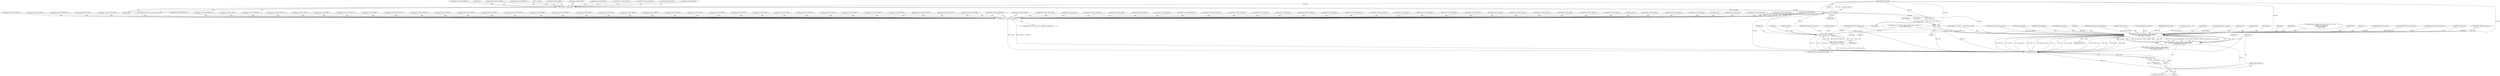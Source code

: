 digraph "0_file_447558595a3650db2886cd2f416ad0beba965801@pointer" {
"1000424" [label="(Call,cvt_flip(m->in_type, flip))"];
"1000237" [label="(Call,cvt_flip(m->in_type, flip))"];
"1000111" [label="(MethodParameterIn,int flip)"];
"1000422" [label="(Call,in_type = cvt_flip(m->in_type, flip))"];
"1002617" [label="(Call,!flip)"];
"1002615" [label="(Call,flip = !flip)"];
"1002653" [label="(Call,match(ms, ml.magic, ml.nmagic, s, nbytes, offset + o,\n\t\t    mode, text, flip, recursion_level, printed_something,\n\t\t    need_separator, returnval))"];
"1002651" [label="(Call,rv = match(ms, ml.magic, ml.nmagic, s, nbytes, offset + o,\n\t\t    mode, text, flip, recursion_level, printed_something,\n\t\t    need_separator, returnval))"];
"1002674" [label="(Call,rv != 1)"];
"1002681" [label="(Return,return rv;)"];
"1002705" [label="(Call,mconvert(ms, m, flip))"];
"1002704" [label="(Call,!mconvert(ms, m, flip))"];
"1000484" [label="(JumpTarget,case FILE_OPMINUS:)"];
"1000810" [label="(JumpTarget,case FILE_OPXOR:)"];
"1001045" [label="(JumpTarget,case FILE_OPMODULO:)"];
"1000105" [label="(MethodParameterIn,struct magic *m)"];
"1000103" [label="(MethodParameterIn,struct magic_set *ms)"];
"1002710" [label="(Literal,0)"];
"1001559" [label="(JumpTarget,case FILE_OPADD:)"];
"1002708" [label="(Identifier,flip)"];
"1002654" [label="(Identifier,ms)"];
"1000422" [label="(Call,in_type = cvt_flip(m->in_type, flip))"];
"1001027" [label="(JumpTarget,case FILE_OPMULTIPLY:)"];
"1002668" [label="(Identifier,flip)"];
"1000192" [label="(Call,fprintf(stderr, \"mget(type=%d, flag=%x, offset=%u, o=%zu, \"\n\t\t    \"nbytes=%zu, count=%u)\n\", m->type, m->flag, offset, o,\n\t\t    nbytes, count))"];
"1000257" [label="(JumpTarget,case FILE_BESHORT:)"];
"1002703" [label="(ControlStructure,if (!mconvert(ms, m, flip)))"];
"1000111" [label="(MethodParameterIn,int flip)"];
"1002667" [label="(Identifier,text)"];
"1002663" [label="(Call,offset + o)"];
"1000106" [label="(MethodParameterIn,size_t nbytes)"];
"1000112" [label="(MethodParameterIn,int recursion_level)"];
"1000638" [label="(JumpTarget,case FILE_OPMINUS:)"];
"1002065" [label="(JumpTarget,case FILE_OPMODULO:)"];
"1000413" [label="(Identifier,ms)"];
"1000276" [label="(JumpTarget,case FILE_LESHORT:)"];
"1000831" [label="(JumpTarget,case FILE_OPADD:)"];
"1000104" [label="(MethodParameterIn,const unsigned char *s)"];
"1000241" [label="(Identifier,flip)"];
"1001018" [label="(JumpTarget,case FILE_OPMINUS:)"];
"1000236" [label="(ControlStructure,switch (cvt_flip(m->in_type, flip)))"];
"1002669" [label="(Identifier,recursion_level)"];
"1002594" [label="(Call,OFFSET_OOB(nbytes, offset, 0))"];
"1000114" [label="(MethodParameterIn,int *need_separator)"];
"1002704" [label="(Call,!mconvert(ms, m, flip))"];
"1002707" [label="(Identifier,m)"];
"1001707" [label="(JumpTarget,case FILE_OPMODULO:)"];
"1000789" [label="(JumpTarget,case FILE_OPOR:)"];
"1001200" [label="(JumpTarget,case FILE_OPADD:)"];
"1001348" [label="(JumpTarget,case FILE_OPMODULO:)"];
"1000302" [label="(JumpTarget,case FILE_BELONG:)"];
"1002191" [label="(JumpTarget,case FILE_OPADD:)"];
"1002209" [label="(JumpTarget,case FILE_OPMULTIPLY:)"];
"1000502" [label="(JumpTarget,case FILE_OPDIVIDE:)"];
"1000424" [label="(Call,cvt_flip(m->in_type, flip))"];
"1001009" [label="(JumpTarget,case FILE_OPADD:)"];
"1000750" [label="(JumpTarget,case FILE_LESHORT:)"];
"1001163" [label="(JumpTarget,case FILE_OPXOR:)"];
"1001991" [label="(JumpTarget,case FILE_OPMULTIPLY:)"];
"1001071" [label="(JumpTarget,case FILE_BEID3:)"];
"1002652" [label="(Identifier,rv)"];
"1002028" [label="(JumpTarget,case FILE_OPDIVIDE:)"];
"1001089" [label="(JumpTarget,case FILE_OPAND:)"];
"1002616" [label="(Identifier,flip)"];
"1000991" [label="(JumpTarget,case FILE_OPOR:)"];
"1000475" [label="(JumpTarget,case FILE_OPADD:)"];
"1002681" [label="(Return,return rv;)"];
"1000982" [label="(JumpTarget,case FILE_OPAND:)"];
"1000768" [label="(JumpTarget,case FILE_OPAND:)"];
"1000575" [label="(JumpTarget,case FILE_OPOR:)"];
"1000238" [label="(Call,m->in_type)"];
"1001880" [label="(JumpTarget,case FILE_OPXOR:)"];
"1000303" [label="(JumpTarget,case FILE_BEID3:)"];
"1002671" [label="(Identifier,need_separator)"];
"1000214" [label="(Call,file_mdump(m))"];
"1002673" [label="(ControlStructure,if (rv != 1))"];
"1002670" [label="(Identifier,printed_something)"];
"1000295" [label="(JumpTarget,case FILE_LONG:)"];
"1000430" [label="(JumpTarget,case FILE_BYTE:)"];
"1001485" [label="(JumpTarget,case FILE_OPOR:)"];
"1002173" [label="(JumpTarget,case FILE_OPOR:)"];
"1000536" [label="(JumpTarget,case FILE_BESHORT:)"];
"1000250" [label="(JumpTarget,case FILE_SHORT:)"];
"1002615" [label="(Call,flip = !flip)"];
"1000457" [label="(JumpTarget,case FILE_OPOR:)"];
"1000237" [label="(Call,cvt_flip(m->in_type, flip))"];
"1000554" [label="(JumpTarget,case FILE_OPAND:)"];
"1000110" [label="(MethodParameterIn,int text)"];
"1001670" [label="(JumpTarget,case FILE_OPDIVIDE:)"];
"1000466" [label="(JumpTarget,case FILE_OPXOR:)"];
"1002617" [label="(Call,!flip)"];
"1000873" [label="(JumpTarget,case FILE_OPMULTIPLY:)"];
"1000374" [label="(JumpTarget,case FILE_MELONG:)"];
"1001788" [label="(JumpTarget,case FILE_MELONG:)"];
"1002622" [label="(Identifier,ms)"];
"1002661" [label="(Identifier,s)"];
"1000113" [label="(MethodParameterIn,int *printed_something)"];
"1000421" [label="(ControlStructure,switch (in_type = cvt_flip(m->in_type, flip)))"];
"1001311" [label="(JumpTarget,case FILE_OPDIVIDE:)"];
"1002705" [label="(Call,mconvert(ms, m, flip))"];
"1002712" [label="(Literal,1)"];
"1000493" [label="(JumpTarget,case FILE_OPMULTIPLY:)"];
"1001237" [label="(JumpTarget,case FILE_OPMINUS:)"];
"1001274" [label="(JumpTarget,case FILE_OPMULTIPLY:)"];
"1002146" [label="(JumpTarget,case FILE_LONG:)"];
"1000511" [label="(JumpTarget,case FILE_OPMODULO:)"];
"1001806" [label="(JumpTarget,case FILE_OPAND:)"];
"1001522" [label="(JumpTarget,case FILE_OPXOR:)"];
"1002713" [label="(MethodReturn,RET)"];
"1000107" [label="(MethodParameterIn,size_t o)"];
"1002164" [label="(JumpTarget,case FILE_OPAND:)"];
"1000425" [label="(Call,m->in_type)"];
"1000339" [label="(JumpTarget,case FILE_LELONG:)"];
"1002227" [label="(JumpTarget,case FILE_OPMODULO:)"];
"1000659" [label="(JumpTarget,case FILE_OPMULTIPLY:)"];
"1001036" [label="(JumpTarget,case FILE_OPDIVIDE:)"];
"1000964" [label="(JumpTarget,case FILE_SHORT:)"];
"1002394" [label="(Block,)"];
"1000617" [label="(JumpTarget,case FILE_OPADD:)"];
"1002621" [label="(Call,file_magicfind(ms, sbuf, &ml))"];
"1001596" [label="(JumpTarget,case FILE_OPMINUS:)"];
"1001917" [label="(JumpTarget,case FILE_OPADD:)"];
"1000701" [label="(JumpTarget,case FILE_OPMODULO:)"];
"1000243" [label="(JumpTarget,case FILE_BYTE:)"];
"1000338" [label="(JumpTarget,case FILE_LEID3:)"];
"1000852" [label="(JumpTarget,case FILE_OPMINUS:)"];
"1000109" [label="(MethodParameterIn,int mode)"];
"1000428" [label="(Identifier,flip)"];
"1002618" [label="(Identifier,flip)"];
"1001126" [label="(JumpTarget,case FILE_OPOR:)"];
"1000144" [label="(Call,recursion_level >= 20)"];
"1000680" [label="(JumpTarget,case FILE_OPDIVIDE:)"];
"1000894" [label="(JumpTarget,case FILE_OPDIVIDE:)"];
"1001429" [label="(JumpTarget,case FILE_LELONG:)"];
"1001843" [label="(JumpTarget,case FILE_OPOR:)"];
"1000157" [label="(Call,mcopy(ms, p, m->type, m->flag & INDIR, s, (uint32_t)(offset + o),\n\t    (uint32_t)nbytes, count))"];
"1001954" [label="(JumpTarget,case FILE_OPMINUS:)"];
"1002658" [label="(Call,ml.nmagic)"];
"1002682" [label="(Identifier,rv)"];
"1000115" [label="(MethodParameterIn,int *returnval)"];
"1001070" [label="(JumpTarget,case FILE_BELONG:)"];
"1002674" [label="(Call,rv != 1)"];
"1001448" [label="(JumpTarget,case FILE_OPAND:)"];
"1002349" [label="(Call,mcopy(ms, p, m->type, 0, s, offset, nbytes, count))"];
"1002200" [label="(JumpTarget,case FILE_OPMINUS:)"];
"1002651" [label="(Call,rv = match(ms, ml.magic, ml.nmagic, s, nbytes, offset + o,\n\t\t    mode, text, flip, recursion_level, printed_something,\n\t\t    need_separator, returnval))"];
"1000596" [label="(JumpTarget,case FILE_OPXOR:)"];
"1002675" [label="(Identifier,rv)"];
"1002676" [label="(Literal,1)"];
"1002252" [label="(JumpTarget,default:)"];
"1002666" [label="(Identifier,mode)"];
"1002182" [label="(JumpTarget,case FILE_OPXOR:)"];
"1002653" [label="(Call,match(ms, ml.magic, ml.nmagic, s, nbytes, offset + o,\n\t\t    mode, text, flip, recursion_level, printed_something,\n\t\t    need_separator, returnval))"];
"1002662" [label="(Identifier,nbytes)"];
"1002218" [label="(JumpTarget,case FILE_OPDIVIDE:)"];
"1000448" [label="(JumpTarget,case FILE_OPAND:)"];
"1000423" [label="(Identifier,in_type)"];
"1001430" [label="(JumpTarget,case FILE_LEID3:)"];
"1002388" [label="(Call,file_mdump(m))"];
"1000915" [label="(JumpTarget,case FILE_OPMODULO:)"];
"1001633" [label="(JumpTarget,case FILE_OPMULTIPLY:)"];
"1002679" [label="(Identifier,need_separator)"];
"1002706" [label="(Identifier,ms)"];
"1002655" [label="(Call,ml.magic)"];
"1001000" [label="(JumpTarget,case FILE_OPXOR:)"];
"1002612" [label="(Block,)"];
"1002672" [label="(Identifier,returnval)"];
"1000424" -> "1000422"  [label="AST: "];
"1000424" -> "1000428"  [label="CFG: "];
"1000425" -> "1000424"  [label="AST: "];
"1000428" -> "1000424"  [label="AST: "];
"1000422" -> "1000424"  [label="CFG: "];
"1000424" -> "1002713"  [label="DDG: flip"];
"1000424" -> "1002713"  [label="DDG: m->in_type"];
"1000424" -> "1000422"  [label="DDG: m->in_type"];
"1000424" -> "1000422"  [label="DDG: flip"];
"1000237" -> "1000424"  [label="DDG: m->in_type"];
"1000237" -> "1000424"  [label="DDG: flip"];
"1000111" -> "1000424"  [label="DDG: flip"];
"1000424" -> "1002617"  [label="DDG: flip"];
"1000424" -> "1002653"  [label="DDG: flip"];
"1000424" -> "1002705"  [label="DDG: flip"];
"1000237" -> "1000236"  [label="AST: "];
"1000237" -> "1000241"  [label="CFG: "];
"1000238" -> "1000237"  [label="AST: "];
"1000241" -> "1000237"  [label="AST: "];
"1000243" -> "1000237"  [label="CFG: "];
"1000250" -> "1000237"  [label="CFG: "];
"1000257" -> "1000237"  [label="CFG: "];
"1000276" -> "1000237"  [label="CFG: "];
"1000295" -> "1000237"  [label="CFG: "];
"1000302" -> "1000237"  [label="CFG: "];
"1000303" -> "1000237"  [label="CFG: "];
"1000338" -> "1000237"  [label="CFG: "];
"1000339" -> "1000237"  [label="CFG: "];
"1000374" -> "1000237"  [label="CFG: "];
"1000413" -> "1000237"  [label="CFG: "];
"1000111" -> "1000237"  [label="DDG: flip"];
"1000111" -> "1000102"  [label="AST: "];
"1000111" -> "1002713"  [label="DDG: flip"];
"1000111" -> "1002615"  [label="DDG: flip"];
"1000111" -> "1002617"  [label="DDG: flip"];
"1000111" -> "1002653"  [label="DDG: flip"];
"1000111" -> "1002705"  [label="DDG: flip"];
"1000422" -> "1000421"  [label="AST: "];
"1000423" -> "1000422"  [label="AST: "];
"1000430" -> "1000422"  [label="CFG: "];
"1000448" -> "1000422"  [label="CFG: "];
"1000457" -> "1000422"  [label="CFG: "];
"1000466" -> "1000422"  [label="CFG: "];
"1000475" -> "1000422"  [label="CFG: "];
"1000484" -> "1000422"  [label="CFG: "];
"1000493" -> "1000422"  [label="CFG: "];
"1000502" -> "1000422"  [label="CFG: "];
"1000511" -> "1000422"  [label="CFG: "];
"1000536" -> "1000422"  [label="CFG: "];
"1000554" -> "1000422"  [label="CFG: "];
"1000575" -> "1000422"  [label="CFG: "];
"1000596" -> "1000422"  [label="CFG: "];
"1000617" -> "1000422"  [label="CFG: "];
"1000638" -> "1000422"  [label="CFG: "];
"1000659" -> "1000422"  [label="CFG: "];
"1000680" -> "1000422"  [label="CFG: "];
"1000701" -> "1000422"  [label="CFG: "];
"1000750" -> "1000422"  [label="CFG: "];
"1000768" -> "1000422"  [label="CFG: "];
"1000789" -> "1000422"  [label="CFG: "];
"1000810" -> "1000422"  [label="CFG: "];
"1000831" -> "1000422"  [label="CFG: "];
"1000852" -> "1000422"  [label="CFG: "];
"1000873" -> "1000422"  [label="CFG: "];
"1000894" -> "1000422"  [label="CFG: "];
"1000915" -> "1000422"  [label="CFG: "];
"1000964" -> "1000422"  [label="CFG: "];
"1000982" -> "1000422"  [label="CFG: "];
"1000991" -> "1000422"  [label="CFG: "];
"1001000" -> "1000422"  [label="CFG: "];
"1001009" -> "1000422"  [label="CFG: "];
"1001018" -> "1000422"  [label="CFG: "];
"1001027" -> "1000422"  [label="CFG: "];
"1001036" -> "1000422"  [label="CFG: "];
"1001045" -> "1000422"  [label="CFG: "];
"1001070" -> "1000422"  [label="CFG: "];
"1001071" -> "1000422"  [label="CFG: "];
"1001089" -> "1000422"  [label="CFG: "];
"1001126" -> "1000422"  [label="CFG: "];
"1001163" -> "1000422"  [label="CFG: "];
"1001200" -> "1000422"  [label="CFG: "];
"1001237" -> "1000422"  [label="CFG: "];
"1001274" -> "1000422"  [label="CFG: "];
"1001311" -> "1000422"  [label="CFG: "];
"1001348" -> "1000422"  [label="CFG: "];
"1001429" -> "1000422"  [label="CFG: "];
"1001430" -> "1000422"  [label="CFG: "];
"1001448" -> "1000422"  [label="CFG: "];
"1001485" -> "1000422"  [label="CFG: "];
"1001522" -> "1000422"  [label="CFG: "];
"1001559" -> "1000422"  [label="CFG: "];
"1001596" -> "1000422"  [label="CFG: "];
"1001633" -> "1000422"  [label="CFG: "];
"1001670" -> "1000422"  [label="CFG: "];
"1001707" -> "1000422"  [label="CFG: "];
"1001788" -> "1000422"  [label="CFG: "];
"1001806" -> "1000422"  [label="CFG: "];
"1001843" -> "1000422"  [label="CFG: "];
"1001880" -> "1000422"  [label="CFG: "];
"1001917" -> "1000422"  [label="CFG: "];
"1001954" -> "1000422"  [label="CFG: "];
"1001991" -> "1000422"  [label="CFG: "];
"1002028" -> "1000422"  [label="CFG: "];
"1002065" -> "1000422"  [label="CFG: "];
"1002146" -> "1000422"  [label="CFG: "];
"1002164" -> "1000422"  [label="CFG: "];
"1002173" -> "1000422"  [label="CFG: "];
"1002182" -> "1000422"  [label="CFG: "];
"1002191" -> "1000422"  [label="CFG: "];
"1002200" -> "1000422"  [label="CFG: "];
"1002209" -> "1000422"  [label="CFG: "];
"1002218" -> "1000422"  [label="CFG: "];
"1002227" -> "1000422"  [label="CFG: "];
"1002252" -> "1000422"  [label="CFG: "];
"1000422" -> "1002713"  [label="DDG: in_type"];
"1000422" -> "1002713"  [label="DDG: cvt_flip(m->in_type, flip)"];
"1002617" -> "1002615"  [label="AST: "];
"1002617" -> "1002618"  [label="CFG: "];
"1002618" -> "1002617"  [label="AST: "];
"1002615" -> "1002617"  [label="CFG: "];
"1002617" -> "1002615"  [label="DDG: flip"];
"1002615" -> "1002612"  [label="AST: "];
"1002616" -> "1002615"  [label="AST: "];
"1002622" -> "1002615"  [label="CFG: "];
"1002615" -> "1002713"  [label="DDG: !flip"];
"1002615" -> "1002713"  [label="DDG: flip"];
"1002615" -> "1002653"  [label="DDG: flip"];
"1002653" -> "1002651"  [label="AST: "];
"1002653" -> "1002672"  [label="CFG: "];
"1002654" -> "1002653"  [label="AST: "];
"1002655" -> "1002653"  [label="AST: "];
"1002658" -> "1002653"  [label="AST: "];
"1002661" -> "1002653"  [label="AST: "];
"1002662" -> "1002653"  [label="AST: "];
"1002663" -> "1002653"  [label="AST: "];
"1002666" -> "1002653"  [label="AST: "];
"1002667" -> "1002653"  [label="AST: "];
"1002668" -> "1002653"  [label="AST: "];
"1002669" -> "1002653"  [label="AST: "];
"1002670" -> "1002653"  [label="AST: "];
"1002671" -> "1002653"  [label="AST: "];
"1002672" -> "1002653"  [label="AST: "];
"1002651" -> "1002653"  [label="CFG: "];
"1002653" -> "1002713"  [label="DDG: text"];
"1002653" -> "1002713"  [label="DDG: ml.nmagic"];
"1002653" -> "1002713"  [label="DDG: recursion_level"];
"1002653" -> "1002713"  [label="DDG: mode"];
"1002653" -> "1002713"  [label="DDG: flip"];
"1002653" -> "1002713"  [label="DDG: s"];
"1002653" -> "1002713"  [label="DDG: nbytes"];
"1002653" -> "1002713"  [label="DDG: returnval"];
"1002653" -> "1002713"  [label="DDG: ml.magic"];
"1002653" -> "1002713"  [label="DDG: need_separator"];
"1002653" -> "1002713"  [label="DDG: offset + o"];
"1002653" -> "1002713"  [label="DDG: printed_something"];
"1002653" -> "1002713"  [label="DDG: ms"];
"1002653" -> "1002651"  [label="DDG: ml.nmagic"];
"1002653" -> "1002651"  [label="DDG: ms"];
"1002653" -> "1002651"  [label="DDG: recursion_level"];
"1002653" -> "1002651"  [label="DDG: ml.magic"];
"1002653" -> "1002651"  [label="DDG: s"];
"1002653" -> "1002651"  [label="DDG: offset + o"];
"1002653" -> "1002651"  [label="DDG: flip"];
"1002653" -> "1002651"  [label="DDG: need_separator"];
"1002653" -> "1002651"  [label="DDG: returnval"];
"1002653" -> "1002651"  [label="DDG: nbytes"];
"1002653" -> "1002651"  [label="DDG: text"];
"1002653" -> "1002651"  [label="DDG: mode"];
"1002653" -> "1002651"  [label="DDG: printed_something"];
"1002621" -> "1002653"  [label="DDG: ms"];
"1000103" -> "1002653"  [label="DDG: ms"];
"1000157" -> "1002653"  [label="DDG: s"];
"1002349" -> "1002653"  [label="DDG: s"];
"1000104" -> "1002653"  [label="DDG: s"];
"1002594" -> "1002653"  [label="DDG: nbytes"];
"1002594" -> "1002653"  [label="DDG: offset"];
"1000106" -> "1002653"  [label="DDG: nbytes"];
"1000192" -> "1002653"  [label="DDG: o"];
"1000107" -> "1002653"  [label="DDG: o"];
"1000109" -> "1002653"  [label="DDG: mode"];
"1000110" -> "1002653"  [label="DDG: text"];
"1000144" -> "1002653"  [label="DDG: recursion_level"];
"1000112" -> "1002653"  [label="DDG: recursion_level"];
"1000113" -> "1002653"  [label="DDG: printed_something"];
"1000114" -> "1002653"  [label="DDG: need_separator"];
"1000115" -> "1002653"  [label="DDG: returnval"];
"1002651" -> "1002394"  [label="AST: "];
"1002652" -> "1002651"  [label="AST: "];
"1002675" -> "1002651"  [label="CFG: "];
"1002651" -> "1002713"  [label="DDG: match(ms, ml.magic, ml.nmagic, s, nbytes, offset + o,\n\t\t    mode, text, flip, recursion_level, printed_something,\n\t\t    need_separator, returnval)"];
"1002651" -> "1002674"  [label="DDG: rv"];
"1002674" -> "1002673"  [label="AST: "];
"1002674" -> "1002676"  [label="CFG: "];
"1002675" -> "1002674"  [label="AST: "];
"1002676" -> "1002674"  [label="AST: "];
"1002679" -> "1002674"  [label="CFG: "];
"1002682" -> "1002674"  [label="CFG: "];
"1002674" -> "1002713"  [label="DDG: rv != 1"];
"1002674" -> "1002713"  [label="DDG: rv"];
"1002674" -> "1002681"  [label="DDG: rv"];
"1002681" -> "1002394"  [label="AST: "];
"1002681" -> "1002682"  [label="CFG: "];
"1002682" -> "1002681"  [label="AST: "];
"1002713" -> "1002681"  [label="CFG: "];
"1002681" -> "1002713"  [label="DDG: <RET>"];
"1002682" -> "1002681"  [label="DDG: rv"];
"1002705" -> "1002704"  [label="AST: "];
"1002705" -> "1002708"  [label="CFG: "];
"1002706" -> "1002705"  [label="AST: "];
"1002707" -> "1002705"  [label="AST: "];
"1002708" -> "1002705"  [label="AST: "];
"1002704" -> "1002705"  [label="CFG: "];
"1002705" -> "1002713"  [label="DDG: ms"];
"1002705" -> "1002713"  [label="DDG: m"];
"1002705" -> "1002713"  [label="DDG: flip"];
"1002705" -> "1002704"  [label="DDG: ms"];
"1002705" -> "1002704"  [label="DDG: m"];
"1002705" -> "1002704"  [label="DDG: flip"];
"1002349" -> "1002705"  [label="DDG: ms"];
"1000157" -> "1002705"  [label="DDG: ms"];
"1000103" -> "1002705"  [label="DDG: ms"];
"1002388" -> "1002705"  [label="DDG: m"];
"1000214" -> "1002705"  [label="DDG: m"];
"1000105" -> "1002705"  [label="DDG: m"];
"1002704" -> "1002703"  [label="AST: "];
"1002710" -> "1002704"  [label="CFG: "];
"1002712" -> "1002704"  [label="CFG: "];
"1002704" -> "1002713"  [label="DDG: !mconvert(ms, m, flip)"];
"1002704" -> "1002713"  [label="DDG: mconvert(ms, m, flip)"];
}
